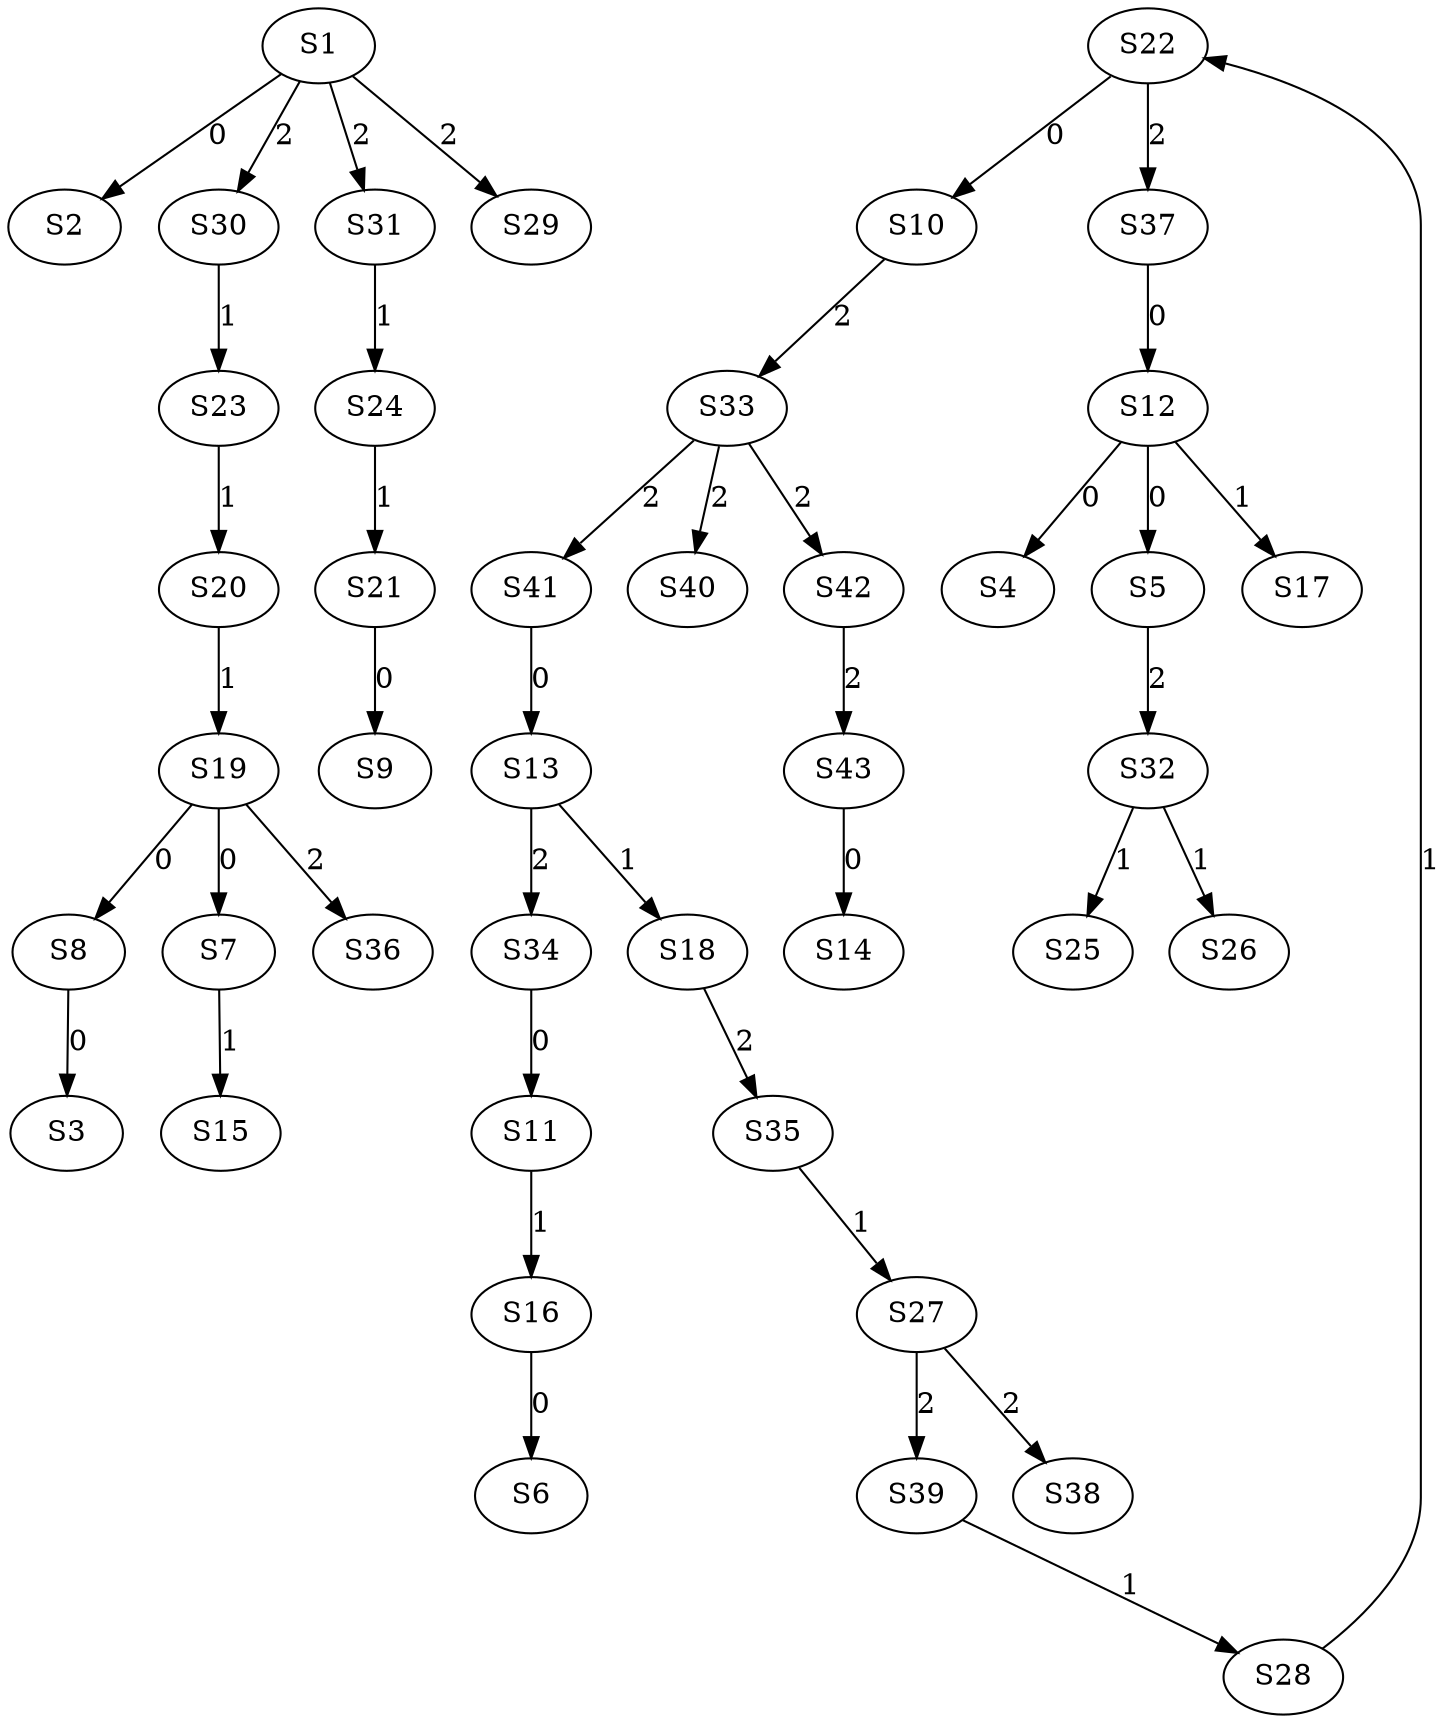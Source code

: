 strict digraph {
	S1 -> S2 [ label = 0 ];
	S8 -> S3 [ label = 0 ];
	S12 -> S4 [ label = 0 ];
	S12 -> S5 [ label = 0 ];
	S16 -> S6 [ label = 0 ];
	S19 -> S7 [ label = 0 ];
	S19 -> S8 [ label = 0 ];
	S21 -> S9 [ label = 0 ];
	S22 -> S10 [ label = 0 ];
	S34 -> S11 [ label = 0 ];
	S37 -> S12 [ label = 0 ];
	S41 -> S13 [ label = 0 ];
	S43 -> S14 [ label = 0 ];
	S7 -> S15 [ label = 1 ];
	S11 -> S16 [ label = 1 ];
	S12 -> S17 [ label = 1 ];
	S13 -> S18 [ label = 1 ];
	S20 -> S19 [ label = 1 ];
	S23 -> S20 [ label = 1 ];
	S24 -> S21 [ label = 1 ];
	S28 -> S22 [ label = 1 ];
	S30 -> S23 [ label = 1 ];
	S31 -> S24 [ label = 1 ];
	S32 -> S25 [ label = 1 ];
	S32 -> S26 [ label = 1 ];
	S35 -> S27 [ label = 1 ];
	S39 -> S28 [ label = 1 ];
	S1 -> S29 [ label = 2 ];
	S1 -> S30 [ label = 2 ];
	S1 -> S31 [ label = 2 ];
	S5 -> S32 [ label = 2 ];
	S10 -> S33 [ label = 2 ];
	S13 -> S34 [ label = 2 ];
	S18 -> S35 [ label = 2 ];
	S19 -> S36 [ label = 2 ];
	S22 -> S37 [ label = 2 ];
	S27 -> S38 [ label = 2 ];
	S27 -> S39 [ label = 2 ];
	S33 -> S40 [ label = 2 ];
	S33 -> S41 [ label = 2 ];
	S33 -> S42 [ label = 2 ];
	S42 -> S43 [ label = 2 ];
}